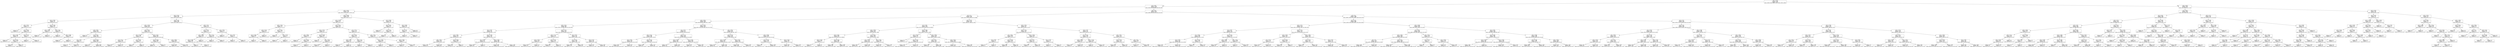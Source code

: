digraph Tree {
node [shape=box, fontname="helvetica"] ;
edge [fontname="helvetica"] ;
0 [label="x[19] <= 2.031\nentropy = 2.331\nsamples = 20320\nvalue = [5163.0, 540.0, 3806.0, 7211.0, 1621.0, 639.0, 1340.0]"] ;
1 [label="x[2] <= 0.037\nentropy = 2.169\nsamples = 16703\nvalue = [5132, 537, 558, 6898, 1620, 639, 1319]"] ;
0 -> 1 [labeldistance=2.5, labelangle=45, headlabel="True"] ;
2 [label="x[10] <= 0.447\nentropy = 1.256\nsamples = 729\nvalue = [38.0, 2.0, 5.0, 178.0, 7.0, 497.0, 2.0]"] ;
1 -> 2 ;
3 [label="x[10] <= 0.211\nentropy = 0.964\nsamples = 624\nvalue = [12, 1, 5, 116, 3, 486, 1]"] ;
2 -> 3 ;
4 [label="x[22] <= 0.036\nentropy = 1.95\nsamples = 29\nvalue = [6, 0, 5, 8, 0, 10, 0]"] ;
3 -> 4 ;
5 [label="x[0] <= 0.437\nentropy = 1.574\nsamples = 17\nvalue = [1, 0, 3, 3, 0, 10, 0]"] ;
4 -> 5 ;
6 [label="entropy = 0.0\nsamples = 3\nvalue = [0, 0, 3, 0, 0, 0, 0]"] ;
5 -> 6 ;
7 [label="x[1] <= 0.823\nentropy = 1.095\nsamples = 14\nvalue = [1, 0, 0, 3, 0, 10, 0]"] ;
5 -> 7 ;
8 [label="x[22] <= 0.029\nentropy = 0.65\nsamples = 12\nvalue = [0, 0, 0, 2, 0, 10, 0]"] ;
7 -> 8 ;
9 [label="entropy = 0.0\nsamples = 9\nvalue = [0, 0, 0, 0, 0, 9, 0]"] ;
8 -> 9 ;
10 [label="x[4] <= 0.072\nentropy = 0.918\nsamples = 3\nvalue = [0, 0, 0, 2, 0, 1, 0]"] ;
8 -> 10 ;
11 [label="entropy = 0.0\nsamples = 2\nvalue = [0, 0, 0, 2, 0, 0, 0]"] ;
10 -> 11 ;
12 [label="entropy = 0.0\nsamples = 1\nvalue = [0, 0, 0, 0, 0, 1, 0]"] ;
10 -> 12 ;
13 [label="x[22] <= 0.012\nentropy = 1.0\nsamples = 2\nvalue = [1, 0, 0, 1, 0, 0, 0]"] ;
7 -> 13 ;
14 [label="entropy = 0.0\nsamples = 1\nvalue = [0, 0, 0, 1, 0, 0, 0]"] ;
13 -> 14 ;
15 [label="entropy = 0.0\nsamples = 1\nvalue = [1, 0, 0, 0, 0, 0, 0]"] ;
13 -> 15 ;
16 [label="x[12] <= 0.319\nentropy = 1.483\nsamples = 12\nvalue = [5, 0, 2, 5, 0, 0, 0]"] ;
4 -> 16 ;
17 [label="x[13] <= 0.809\nentropy = 0.971\nsamples = 5\nvalue = [3, 0, 2, 0, 0, 0, 0]"] ;
16 -> 17 ;
18 [label="entropy = 0.0\nsamples = 2\nvalue = [0, 0, 2, 0, 0, 0, 0]"] ;
17 -> 18 ;
19 [label="entropy = 0.0\nsamples = 3\nvalue = [3, 0, 0, 0, 0, 0, 0]"] ;
17 -> 19 ;
20 [label="x[3] <= 0.35\nentropy = 0.863\nsamples = 7\nvalue = [2, 0, 0, 5, 0, 0, 0]"] ;
16 -> 20 ;
21 [label="entropy = 0.0\nsamples = 4\nvalue = [0, 0, 0, 4, 0, 0, 0]"] ;
20 -> 21 ;
22 [label="x[18] <= 0.028\nentropy = 0.918\nsamples = 3\nvalue = [2, 0, 0, 1, 0, 0, 0]"] ;
20 -> 22 ;
23 [label="entropy = 0.0\nsamples = 2\nvalue = [2, 0, 0, 0, 0, 0, 0]"] ;
22 -> 23 ;
24 [label="entropy = 0.0\nsamples = 1\nvalue = [0, 0, 0, 1, 0, 0, 0]"] ;
22 -> 24 ;
25 [label="x[19] <= 1.06\nentropy = 0.841\nsamples = 595\nvalue = [6, 1, 0, 108, 3, 476, 1]"] ;
3 -> 25 ;
26 [label="x[22] <= 0.029\nentropy = 0.783\nsamples = 569\nvalue = [5, 0, 0, 99, 3, 462, 0]"] ;
25 -> 26 ;
27 [label="x[8] <= 0.057\nentropy = 0.693\nsamples = 439\nvalue = [1, 0, 0, 77, 0, 361, 0]"] ;
26 -> 27 ;
28 [label="entropy = 0.0\nsamples = 3\nvalue = [0, 0, 0, 3, 0, 0, 0]"] ;
27 -> 28 ;
29 [label="x[1] <= 0.322\nentropy = 0.68\nsamples = 436\nvalue = [1, 0, 0, 74, 0, 361, 0]"] ;
27 -> 29 ;
30 [label="x[3] <= 0.004\nentropy = 0.7\nsamples = 15\nvalue = [1, 0, 0, 1, 0, 13, 0]"] ;
29 -> 30 ;
31 [label="entropy = 0.0\nsamples = 1\nvalue = [1, 0, 0, 0, 0, 0, 0]"] ;
30 -> 31 ;
32 [label="entropy = 0.371\nsamples = 14\nvalue = [0, 0, 0, 1, 0, 13, 0]"] ;
30 -> 32 ;
33 [label="x[14] <= 0.003\nentropy = 0.665\nsamples = 421\nvalue = [0, 0, 0, 73, 0, 348, 0]"] ;
29 -> 33 ;
34 [label="entropy = 0.0\nsamples = 18\nvalue = [0, 0, 0, 0, 0, 18, 0]"] ;
33 -> 34 ;
35 [label="entropy = 0.683\nsamples = 403\nvalue = [0, 0, 0, 73, 0, 330, 0]"] ;
33 -> 35 ;
36 [label="x[6] <= 0.764\nentropy = 0.997\nsamples = 130\nvalue = [4, 0, 0, 22, 3, 101, 0]"] ;
26 -> 36 ;
37 [label="x[6] <= 0.709\nentropy = 1.428\nsamples = 27\nvalue = [2, 0, 0, 4, 3, 18, 0]"] ;
36 -> 37 ;
38 [label="x[1] <= 0.52\nentropy = 1.096\nsamples = 22\nvalue = [2, 0, 0, 4, 0, 16, 0]"] ;
37 -> 38 ;
39 [label="entropy = 0.971\nsamples = 5\nvalue = [2, 0, 0, 0, 0, 3, 0]"] ;
38 -> 39 ;
40 [label="entropy = 0.787\nsamples = 17\nvalue = [0, 0, 0, 4, 0, 13, 0]"] ;
38 -> 40 ;
41 [label="x[1] <= 0.467\nentropy = 0.971\nsamples = 5\nvalue = [0, 0, 0, 0, 3, 2, 0]"] ;
37 -> 41 ;
42 [label="entropy = 0.0\nsamples = 2\nvalue = [0, 0, 0, 0, 0, 2, 0]"] ;
41 -> 42 ;
43 [label="entropy = 0.0\nsamples = 3\nvalue = [0, 0, 0, 0, 3, 0, 0]"] ;
41 -> 43 ;
44 [label="x[15] <= 0.732\nentropy = 0.801\nsamples = 103\nvalue = [2.0, 0.0, 0.0, 18.0, 0.0, 83.0, 0.0]"] ;
36 -> 44 ;
45 [label="x[21] <= 0.208\nentropy = 0.286\nsamples = 20\nvalue = [1, 0, 0, 0, 0, 19, 0]"] ;
44 -> 45 ;
46 [label="entropy = 0.0\nsamples = 19\nvalue = [0, 0, 0, 0, 0, 19, 0]"] ;
45 -> 46 ;
47 [label="entropy = 0.0\nsamples = 1\nvalue = [1, 0, 0, 0, 0, 0, 0]"] ;
45 -> 47 ;
48 [label="x[11] <= 0.887\nentropy = 0.844\nsamples = 83\nvalue = [1, 0, 0, 18, 0, 64, 0]"] ;
44 -> 48 ;
49 [label="entropy = 0.829\nsamples = 65\nvalue = [0, 0, 0, 17, 0, 48, 0]"] ;
48 -> 49 ;
50 [label="entropy = 0.614\nsamples = 18\nvalue = [1, 0, 0, 1, 0, 16, 0]"] ;
48 -> 50 ;
51 [label="x[13] <= 0.67\nentropy = 1.553\nsamples = 26\nvalue = [1, 1, 0, 9, 0, 14, 1]"] ;
25 -> 51 ;
52 [label="x[7] <= 0.926\nentropy = 1.116\nsamples = 21\nvalue = [0, 0, 0, 6, 0, 14, 1]"] ;
51 -> 52 ;
53 [label="x[6] <= 0.957\nentropy = 0.996\nsamples = 13\nvalue = [0, 0, 0, 6, 0, 7, 0]"] ;
52 -> 53 ;
54 [label="x[11] <= 0.796\nentropy = 0.881\nsamples = 10\nvalue = [0, 0, 0, 3, 0, 7, 0]"] ;
53 -> 54 ;
55 [label="entropy = 1.0\nsamples = 6\nvalue = [0, 0, 0, 3, 0, 3, 0]"] ;
54 -> 55 ;
56 [label="entropy = 0.0\nsamples = 4\nvalue = [0, 0, 0, 0, 0, 4, 0]"] ;
54 -> 56 ;
57 [label="entropy = 0.0\nsamples = 3\nvalue = [0, 0, 0, 3, 0, 0, 0]"] ;
53 -> 57 ;
58 [label="x[3] <= 0.19\nentropy = 0.544\nsamples = 8\nvalue = [0, 0, 0, 0, 0, 7, 1]"] ;
52 -> 58 ;
59 [label="entropy = 0.0\nsamples = 1\nvalue = [0, 0, 0, 0, 0, 0, 1]"] ;
58 -> 59 ;
60 [label="entropy = 0.0\nsamples = 7\nvalue = [0, 0, 0, 0, 0, 7, 0]"] ;
58 -> 60 ;
61 [label="x[2] <= 0.025\nentropy = 1.371\nsamples = 5\nvalue = [1, 1, 0, 3, 0, 0, 0]"] ;
51 -> 61 ;
62 [label="entropy = 0.0\nsamples = 3\nvalue = [0, 0, 0, 3, 0, 0, 0]"] ;
61 -> 62 ;
63 [label="x[8] <= 0.567\nentropy = 1.0\nsamples = 2\nvalue = [1, 1, 0, 0, 0, 0, 0]"] ;
61 -> 63 ;
64 [label="entropy = 0.0\nsamples = 1\nvalue = [1, 0, 0, 0, 0, 0, 0]"] ;
63 -> 64 ;
65 [label="entropy = 0.0\nsamples = 1\nvalue = [0, 1, 0, 0, 0, 0, 0]"] ;
63 -> 65 ;
66 [label="x[10] <= 0.863\nentropy = 1.596\nsamples = 105\nvalue = [26, 1, 0, 62, 4, 11, 1]"] ;
2 -> 66 ;
67 [label="x[11] <= 0.079\nentropy = 1.762\nsamples = 75\nvalue = [26, 1, 0, 35, 3, 9, 1]"] ;
66 -> 67 ;
68 [label="x[20] <= 0.812\nentropy = 1.491\nsamples = 11\nvalue = [0, 1, 0, 7, 0, 2, 1]"] ;
67 -> 68 ;
69 [label="x[12] <= 0.212\nentropy = 0.811\nsamples = 8\nvalue = [0, 0, 0, 6, 0, 2, 0]"] ;
68 -> 69 ;
70 [label="x[11] <= 0.004\nentropy = 0.918\nsamples = 3\nvalue = [0, 0, 0, 1, 0, 2, 0]"] ;
69 -> 70 ;
71 [label="entropy = 0.0\nsamples = 1\nvalue = [0, 0, 0, 1, 0, 0, 0]"] ;
70 -> 71 ;
72 [label="entropy = 0.0\nsamples = 2\nvalue = [0, 0, 0, 0, 0, 2, 0]"] ;
70 -> 72 ;
73 [label="entropy = 0.0\nsamples = 5\nvalue = [0, 0, 0, 5, 0, 0, 0]"] ;
69 -> 73 ;
74 [label="x[2] <= 0.025\nentropy = 1.585\nsamples = 3\nvalue = [0, 1, 0, 1, 0, 0, 1]"] ;
68 -> 74 ;
75 [label="entropy = 0.0\nsamples = 1\nvalue = [0, 0, 0, 1, 0, 0, 0]"] ;
74 -> 75 ;
76 [label="x[11] <= 0.023\nentropy = 1.0\nsamples = 2\nvalue = [0, 1, 0, 0, 0, 0, 1]"] ;
74 -> 76 ;
77 [label="entropy = 0.0\nsamples = 1\nvalue = [0, 1, 0, 0, 0, 0, 0]"] ;
76 -> 77 ;
78 [label="entropy = 0.0\nsamples = 1\nvalue = [0, 0, 0, 0, 0, 0, 1]"] ;
76 -> 78 ;
79 [label="x[5] <= 0.015\nentropy = 1.606\nsamples = 64\nvalue = [26, 0, 0, 28, 3, 7, 0]"] ;
67 -> 79 ;
80 [label="x[12] <= 0.316\nentropy = 1.19\nsamples = 19\nvalue = [2, 0, 0, 13, 0, 4, 0]"] ;
79 -> 80 ;
81 [label="x[6] <= 0.809\nentropy = 0.764\nsamples = 9\nvalue = [2, 0, 0, 7, 0, 0, 0]"] ;
80 -> 81 ;
82 [label="entropy = 0.0\nsamples = 6\nvalue = [0, 0, 0, 6, 0, 0, 0]"] ;
81 -> 82 ;
83 [label="x[4] <= 0.019\nentropy = 0.918\nsamples = 3\nvalue = [2, 0, 0, 1, 0, 0, 0]"] ;
81 -> 83 ;
84 [label="entropy = 0.0\nsamples = 1\nvalue = [0, 0, 0, 1, 0, 0, 0]"] ;
83 -> 84 ;
85 [label="entropy = 0.0\nsamples = 2\nvalue = [2, 0, 0, 0, 0, 0, 0]"] ;
83 -> 85 ;
86 [label="x[21] <= -0.598\nentropy = 0.971\nsamples = 10\nvalue = [0, 0, 0, 6, 0, 4, 0]"] ;
80 -> 86 ;
87 [label="entropy = 0.0\nsamples = 2\nvalue = [0, 0, 0, 0, 0, 2, 0]"] ;
86 -> 87 ;
88 [label="x[1] <= 0.553\nentropy = 0.811\nsamples = 8\nvalue = [0, 0, 0, 6, 0, 2, 0]"] ;
86 -> 88 ;
89 [label="entropy = 0.918\nsamples = 3\nvalue = [0, 0, 0, 1, 0, 2, 0]"] ;
88 -> 89 ;
90 [label="entropy = 0.0\nsamples = 5\nvalue = [0, 0, 0, 5, 0, 0, 0]"] ;
88 -> 90 ;
91 [label="x[7] <= 0.737\nentropy = 1.533\nsamples = 45\nvalue = [24, 0, 0, 15, 3, 3, 0]"] ;
79 -> 91 ;
92 [label="x[8] <= 0.945\nentropy = 1.079\nsamples = 32\nvalue = [21, 0, 0, 10, 0, 1, 0]"] ;
91 -> 92 ;
93 [label="x[18] <= 0.017\nentropy = 0.971\nsamples = 25\nvalue = [15, 0, 0, 10, 0, 0, 0]"] ;
92 -> 93 ;
94 [label="entropy = 0.0\nsamples = 5\nvalue = [5, 0, 0, 0, 0, 0, 0]"] ;
93 -> 94 ;
95 [label="entropy = 1.0\nsamples = 20\nvalue = [10, 0, 0, 10, 0, 0, 0]"] ;
93 -> 95 ;
96 [label="x[16] <= 0.9\nentropy = 0.592\nsamples = 7\nvalue = [6, 0, 0, 0, 0, 1, 0]"] ;
92 -> 96 ;
97 [label="entropy = 0.0\nsamples = 1\nvalue = [0, 0, 0, 0, 0, 1, 0]"] ;
96 -> 97 ;
98 [label="entropy = 0.0\nsamples = 6\nvalue = [6, 0, 0, 0, 0, 0, 0]"] ;
96 -> 98 ;
99 [label="x[8] <= 0.741\nentropy = 1.922\nsamples = 13\nvalue = [3, 0, 0, 5, 3, 2, 0]"] ;
91 -> 99 ;
100 [label="x[6] <= 0.853\nentropy = 0.918\nsamples = 6\nvalue = [0, 0, 0, 4, 0, 2, 0]"] ;
99 -> 100 ;
101 [label="entropy = 0.0\nsamples = 2\nvalue = [0, 0, 0, 0, 0, 2, 0]"] ;
100 -> 101 ;
102 [label="entropy = 0.0\nsamples = 4\nvalue = [0, 0, 0, 4, 0, 0, 0]"] ;
100 -> 102 ;
103 [label="x[15] <= 0.938\nentropy = 1.449\nsamples = 7\nvalue = [3, 0, 0, 1, 3, 0, 0]"] ;
99 -> 103 ;
104 [label="entropy = 0.811\nsamples = 4\nvalue = [3, 0, 0, 0, 1, 0, 0]"] ;
103 -> 104 ;
105 [label="entropy = 0.918\nsamples = 3\nvalue = [0, 0, 0, 1, 2, 0, 0]"] ;
103 -> 105 ;
106 [label="x[2] <= 0.018\nentropy = 0.561\nsamples = 30\nvalue = [0, 0, 0, 27, 1, 2, 0]"] ;
66 -> 106 ;
107 [label="x[8] <= 0.812\nentropy = 0.811\nsamples = 8\nvalue = [0, 0, 0, 6, 0, 2, 0]"] ;
106 -> 107 ;
108 [label="entropy = 0.0\nsamples = 5\nvalue = [0, 0, 0, 5, 0, 0, 0]"] ;
107 -> 108 ;
109 [label="x[5] <= 0.01\nentropy = 0.918\nsamples = 3\nvalue = [0, 0, 0, 1, 0, 2, 0]"] ;
107 -> 109 ;
110 [label="entropy = 0.0\nsamples = 1\nvalue = [0, 0, 0, 1, 0, 0, 0]"] ;
109 -> 110 ;
111 [label="entropy = 0.0\nsamples = 2\nvalue = [0, 0, 0, 0, 0, 2, 0]"] ;
109 -> 111 ;
112 [label="x[6] <= 0.406\nentropy = 0.267\nsamples = 22\nvalue = [0, 0, 0, 21, 1, 0, 0]"] ;
106 -> 112 ;
113 [label="x[6] <= 0.322\nentropy = 1.0\nsamples = 2\nvalue = [0, 0, 0, 1, 1, 0, 0]"] ;
112 -> 113 ;
114 [label="entropy = 0.0\nsamples = 1\nvalue = [0, 0, 0, 1, 0, 0, 0]"] ;
113 -> 114 ;
115 [label="entropy = 0.0\nsamples = 1\nvalue = [0, 0, 0, 0, 1, 0, 0]"] ;
113 -> 115 ;
116 [label="entropy = 0.0\nsamples = 20\nvalue = [0, 0, 0, 20, 0, 0, 0]"] ;
112 -> 116 ;
117 [label="x[8] <= 0.33\nentropy = 2.075\nsamples = 15974\nvalue = [5094, 535, 553, 6720, 1613, 142, 1317]"] ;
1 -> 117 ;
118 [label="x[9] <= 0.5\nentropy = 2.235\nsamples = 4391\nvalue = [1027, 170, 176, 1592, 270, 76, 1080]"] ;
117 -> 118 ;
119 [label="x[16] <= 0.931\nentropy = 2.269\nsamples = 2360\nvalue = [609, 158, 175, 1002, 205, 72, 139]"] ;
118 -> 119 ;
120 [label="x[10] <= 0.211\nentropy = 2.062\nsamples = 856\nvalue = [178.0, 17.0, 139.0, 410.0, 8.0, 35.0, 69.0]"] ;
119 -> 120 ;
121 [label="x[0] <= 0.328\nentropy = 1.91\nsamples = 516\nvalue = [117, 5, 132, 224, 2, 4, 32]"] ;
120 -> 121 ;
122 [label="x[4] <= 0.788\nentropy = 1.675\nsamples = 171\nvalue = [16, 0, 90, 49, 0, 1, 15]"] ;
121 -> 122 ;
123 [label="x[8] <= 0.209\nentropy = 1.872\nsamples = 119\nvalue = [15, 0, 42, 46, 0, 1, 15]"] ;
122 -> 123 ;
124 [label="entropy = 1.879\nsamples = 55\nvalue = [7.0, 0.0, 9.0, 27.0, 0.0, 1.0, 11.0]"] ;
123 -> 124 ;
125 [label="entropy = 1.638\nsamples = 64\nvalue = [8, 0, 33, 19, 0, 0, 4]"] ;
123 -> 125 ;
126 [label="x[15] <= 0.668\nentropy = 0.454\nsamples = 52\nvalue = [1, 0, 48, 3, 0, 0, 0]"] ;
122 -> 126 ;
127 [label="entropy = 0.151\nsamples = 46\nvalue = [1, 0, 45, 0, 0, 0, 0]"] ;
126 -> 127 ;
128 [label="entropy = 1.0\nsamples = 6\nvalue = [0, 0, 3, 3, 0, 0, 0]"] ;
126 -> 128 ;
129 [label="x[14] <= 0.009\nentropy = 1.791\nsamples = 345\nvalue = [101, 5, 42, 175, 2, 3, 17]"] ;
121 -> 129 ;
130 [label="x[3] <= 0.656\nentropy = 2.13\nsamples = 49\nvalue = [14.0, 5.0, 5.0, 21.0, 2.0, 1.0, 1.0]"] ;
129 -> 130 ;
131 [label="entropy = 1.822\nsamples = 45\nvalue = [14, 5, 4, 21, 0, 1, 0]"] ;
130 -> 131 ;
132 [label="entropy = 1.5\nsamples = 4\nvalue = [0, 0, 1, 0, 2, 0, 1]"] ;
130 -> 132 ;
133 [label="x[13] <= 0.548\nentropy = 1.661\nsamples = 296\nvalue = [87, 0, 37, 154, 0, 2, 16]"] ;
129 -> 133 ;
134 [label="entropy = 1.688\nsamples = 143\nvalue = [31.0, 0.0, 29.0, 74.0, 0.0, 0.0, 9.0]"] ;
133 -> 134 ;
135 [label="entropy = 1.528\nsamples = 153\nvalue = [56.0, 0.0, 8.0, 80.0, 0.0, 2.0, 7.0]"] ;
133 -> 135 ;
136 [label="x[10] <= 0.447\nentropy = 1.972\nsamples = 340\nvalue = [61.0, 12.0, 7.0, 186.0, 6.0, 31.0, 37.0]"] ;
120 -> 136 ;
137 [label="x[20] <= 1.19\nentropy = 1.773\nsamples = 78\nvalue = [19, 1, 0, 27, 2, 29, 0]"] ;
136 -> 137 ;
138 [label="x[11] <= 0.444\nentropy = 1.571\nsamples = 58\nvalue = [6, 1, 0, 21, 1, 29, 0]"] ;
137 -> 138 ;
139 [label="entropy = 0.755\nsamples = 23\nvalue = [0, 0, 0, 5, 0, 18, 0]"] ;
138 -> 139 ;
140 [label="entropy = 1.77\nsamples = 35\nvalue = [6, 1, 0, 16, 1, 11, 0]"] ;
138 -> 140 ;
141 [label="x[14] <= 0.015\nentropy = 1.141\nsamples = 20\nvalue = [13, 0, 0, 6, 1, 0, 0]"] ;
137 -> 141 ;
142 [label="entropy = 0.544\nsamples = 8\nvalue = [7, 0, 0, 0, 1, 0, 0]"] ;
141 -> 142 ;
143 [label="entropy = 1.0\nsamples = 12\nvalue = [6, 0, 0, 6, 0, 0, 0]"] ;
141 -> 143 ;
144 [label="x[8] <= 0.057\nentropy = 1.737\nsamples = 262\nvalue = [42, 11, 7, 159, 4, 2, 37]"] ;
136 -> 144 ;
145 [label="x[7] <= 0.972\nentropy = 1.358\nsamples = 158\nvalue = [24, 7, 2, 114, 3, 0, 8]"] ;
144 -> 145 ;
146 [label="entropy = 1.403\nsamples = 115\nvalue = [23, 7, 0, 77, 1, 0, 7]"] ;
145 -> 146 ;
147 [label="entropy = 0.851\nsamples = 43\nvalue = [1, 0, 2, 37, 2, 0, 1]"] ;
145 -> 147 ;
148 [label="x[10] <= 0.722\nentropy = 2.04\nsamples = 104\nvalue = [18, 4, 5, 45, 1, 2, 29]"] ;
144 -> 148 ;
149 [label="entropy = 1.571\nsamples = 36\nvalue = [4, 0, 2, 6, 1, 0, 23]"] ;
148 -> 149 ;
150 [label="entropy = 1.827\nsamples = 68\nvalue = [14, 4, 3, 39, 0, 2, 6]"] ;
148 -> 150 ;
151 [label="x[21] <= 0.606\nentropy = 2.217\nsamples = 1504\nvalue = [431.0, 141.0, 36.0, 592.0, 197.0, 37.0, 70.0]"] ;
119 -> 151 ;
152 [label="x[4] <= 0.254\nentropy = 2.11\nsamples = 872\nvalue = [335, 40, 27, 323, 69, 36, 42]"] ;
151 -> 152 ;
153 [label="x[10] <= 0.211\nentropy = 1.984\nsamples = 288\nvalue = [112, 6, 12, 105, 17, 36, 0]"] ;
152 -> 153 ;
154 [label="x[6] <= 0.944\nentropy = 1.729\nsamples = 181\nvalue = [91.0, 3.0, 12.0, 60.0, 13.0, 2.0, 0.0]"] ;
153 -> 154 ;
155 [label="entropy = 1.487\nsamples = 156\nvalue = [89.0, 2.0, 6.0, 50.0, 9.0, 0.0, 0.0]"] ;
154 -> 155 ;
156 [label="entropy = 2.215\nsamples = 25\nvalue = [2, 1, 6, 10, 4, 2, 0]"] ;
154 -> 156 ;
157 [label="x[10] <= 0.514\nentropy = 1.834\nsamples = 107\nvalue = [21.0, 3.0, 0.0, 45.0, 4.0, 34.0, 0.0]"] ;
153 -> 157 ;
158 [label="entropy = 1.675\nsamples = 59\nvalue = [10, 2, 0, 11, 2, 34, 0]"] ;
157 -> 158 ;
159 [label="entropy = 1.147\nsamples = 48\nvalue = [11, 1, 0, 34, 2, 0, 0]"] ;
157 -> 159 ;
160 [label="x[19] <= 1.13\nentropy = 2.019\nsamples = 584\nvalue = [223.0, 34.0, 15.0, 218.0, 52.0, 0.0, 42.0]"] ;
152 -> 160 ;
161 [label="x[10] <= 0.514\nentropy = 1.939\nsamples = 418\nvalue = [156, 29, 9, 167, 45, 0, 12]"] ;
160 -> 161 ;
162 [label="entropy = 1.91\nsamples = 277\nvalue = [113, 22, 9, 98, 34, 0, 1]"] ;
161 -> 162 ;
163 [label="entropy = 1.816\nsamples = 141\nvalue = [43, 7, 0, 69, 11, 0, 11]"] ;
161 -> 163 ;
164 [label="x[7] <= 0.363\nentropy = 2.015\nsamples = 166\nvalue = [67.0, 5.0, 6.0, 51.0, 7.0, 0.0, 30.0]"] ;
160 -> 164 ;
165 [label="entropy = 1.873\nsamples = 55\nvalue = [16, 1, 0, 13, 3, 0, 22]"] ;
164 -> 165 ;
166 [label="entropy = 1.891\nsamples = 111\nvalue = [51, 4, 6, 38, 4, 0, 8]"] ;
164 -> 166 ;
167 [label="x[0] <= 0.859\nentropy = 2.128\nsamples = 632\nvalue = [96, 101, 9, 269, 128, 1, 28]"] ;
151 -> 167 ;
168 [label="x[10] <= 0.514\nentropy = 2.116\nsamples = 445\nvalue = [77, 40, 8, 195, 98, 1, 26]"] ;
167 -> 168 ;
169 [label="x[13] <= 0.242\nentropy = 2.073\nsamples = 211\nvalue = [54.0, 14.0, 6.0, 83.0, 49.0, 1.0, 4.0]"] ;
168 -> 169 ;
170 [label="entropy = 2.122\nsamples = 63\nvalue = [16, 10, 5, 24, 8, 0, 0]"] ;
169 -> 170 ;
171 [label="entropy = 1.925\nsamples = 148\nvalue = [38, 4, 1, 59, 41, 1, 4]"] ;
169 -> 171 ;
172 [label="x[8] <= 0.057\nentropy = 2.042\nsamples = 234\nvalue = [23, 26, 2, 112, 49, 0, 22]"] ;
168 -> 172 ;
173 [label="entropy = 1.866\nsamples = 180\nvalue = [17, 23, 1, 95, 38, 0, 6]"] ;
172 -> 173 ;
174 [label="entropy = 2.203\nsamples = 54\nvalue = [6, 3, 1, 17, 11, 0, 16]"] ;
172 -> 174 ;
175 [label="x[14] <= 0.006\nentropy = 1.926\nsamples = 187\nvalue = [19.0, 61.0, 1.0, 74.0, 30.0, 0.0, 2.0]"] ;
167 -> 175 ;
176 [label="x[11] <= 0.026\nentropy = 1.736\nsamples = 114\nvalue = [8, 51, 0, 41, 13, 0, 1]"] ;
175 -> 176 ;
177 [label="entropy = 1.379\nsamples = 7\nvalue = [0, 0, 0, 4, 2, 0, 1]"] ;
176 -> 177 ;
178 [label="entropy = 1.656\nsamples = 107\nvalue = [8.0, 51.0, 0.0, 37.0, 11.0, 0.0, 0.0]"] ;
176 -> 178 ;
179 [label="x[21] <= 0.743\nentropy = 1.981\nsamples = 73\nvalue = [11, 10, 1, 33, 17, 0, 1]"] ;
175 -> 179 ;
180 [label="entropy = 1.962\nsamples = 46\nvalue = [11, 4, 1, 22, 7, 0, 1]"] ;
179 -> 180 ;
181 [label="entropy = 1.541\nsamples = 27\nvalue = [0, 6, 0, 11, 10, 0, 0]"] ;
179 -> 181 ;
182 [label="x[10] <= 0.675\nentropy = 1.727\nsamples = 2031\nvalue = [418, 12, 1, 590, 65, 4, 941]"] ;
118 -> 182 ;
183 [label="x[1] <= 0.325\nentropy = 1.562\nsamples = 1614\nvalue = [217.0, 6.0, 1.0, 407.0, 50.0, 4.0, 929.0]"] ;
182 -> 183 ;
184 [label="x[16] <= 0.968\nentropy = 1.218\nsamples = 909\nvalue = [53, 0, 0, 181, 28, 1, 646]"] ;
183 -> 184 ;
185 [label="x[10] <= 0.553\nentropy = 0.904\nsamples = 474\nvalue = [16.0, 0.0, 0.0, 90.0, 0.0, 0.0, 368.0]"] ;
184 -> 185 ;
186 [label="x[22] <= 0.319\nentropy = 0.592\nsamples = 7\nvalue = [0, 0, 0, 6, 0, 0, 1]"] ;
185 -> 186 ;
187 [label="entropy = 0.0\nsamples = 1\nvalue = [0, 0, 0, 0, 0, 0, 1]"] ;
186 -> 187 ;
188 [label="entropy = 0.0\nsamples = 6\nvalue = [0, 0, 0, 6, 0, 0, 0]"] ;
186 -> 188 ;
189 [label="x[15] <= 0.376\nentropy = 0.885\nsamples = 467\nvalue = [16, 0, 0, 84, 0, 0, 367]"] ;
185 -> 189 ;
190 [label="entropy = 0.529\nsamples = 100\nvalue = [0, 0, 0, 12, 0, 0, 88]"] ;
189 -> 190 ;
191 [label="entropy = 0.959\nsamples = 367\nvalue = [16, 0, 0, 72, 0, 0, 279]"] ;
189 -> 191 ;
192 [label="x[7] <= 0.926\nentropy = 1.462\nsamples = 435\nvalue = [37, 0, 0, 91, 28, 1, 278]"] ;
184 -> 192 ;
193 [label="x[1] <= 0.074\nentropy = 1.392\nsamples = 418\nvalue = [33, 0, 0, 89, 20, 1, 275]"] ;
192 -> 193 ;
194 [label="entropy = 1.554\nsamples = 251\nvalue = [20, 0, 0, 63, 19, 1, 148]"] ;
193 -> 194 ;
195 [label="entropy = 1.049\nsamples = 167\nvalue = [13, 0, 0, 26, 1, 0, 127]"] ;
193 -> 195 ;
196 [label="x[1] <= 0.073\nentropy = 1.808\nsamples = 17\nvalue = [4, 0, 0, 2, 8, 0, 3]"] ;
192 -> 196 ;
197 [label="entropy = 0.845\nsamples = 11\nvalue = [3, 0, 0, 0, 8, 0, 0]"] ;
196 -> 197 ;
198 [label="entropy = 1.459\nsamples = 6\nvalue = [1, 0, 0, 2, 0, 0, 3]"] ;
196 -> 198 ;
199 [label="x[10] <= 0.486\nentropy = 1.806\nsamples = 705\nvalue = [164, 6, 1, 226, 22, 3, 283]"] ;
183 -> 199 ;
200 [label="x[5] <= 0.053\nentropy = 1.738\nsamples = 52\nvalue = [26, 2, 0, 18, 2, 3, 1]"] ;
199 -> 200 ;
201 [label="entropy = 0.0\nsamples = 3\nvalue = [0, 0, 0, 0, 0, 3, 0]"] ;
200 -> 201 ;
202 [label="x[21] <= 0.611\nentropy = 1.507\nsamples = 49\nvalue = [26.0, 2.0, 0.0, 18.0, 2.0, 0.0, 1.0]"] ;
200 -> 202 ;
203 [label="entropy = 1.075\nsamples = 39\nvalue = [25.0, 0.0, 0.0, 13.0, 0.0, 0.0, 1.0]"] ;
202 -> 203 ;
204 [label="entropy = 1.761\nsamples = 10\nvalue = [1, 2, 0, 5, 2, 0, 0]"] ;
202 -> 204 ;
205 [label="x[16] <= 0.996\nentropy = 1.736\nsamples = 653\nvalue = [138, 4, 1, 208, 20, 0, 282]"] ;
199 -> 205 ;
206 [label="x[8] <= 0.057\nentropy = 1.542\nsamples = 363\nvalue = [57, 2, 0, 129, 2, 0, 173]"] ;
205 -> 206 ;
207 [label="entropy = 1.753\nsamples = 54\nvalue = [17, 1, 0, 25, 2, 0, 9]"] ;
206 -> 207 ;
208 [label="entropy = 1.422\nsamples = 309\nvalue = [40, 1, 0, 104, 0, 0, 164]"] ;
206 -> 208 ;
209 [label="x[21] <= 0.522\nentropy = 1.882\nsamples = 290\nvalue = [81.0, 2.0, 1.0, 79.0, 18.0, 0.0, 109.0]"] ;
205 -> 209 ;
210 [label="entropy = 1.79\nsamples = 196\nvalue = [69.0, 0.0, 1.0, 50.0, 8.0, 0.0, 68.0]"] ;
209 -> 210 ;
211 [label="entropy = 1.887\nsamples = 94\nvalue = [12.0, 2.0, 0.0, 29.0, 10.0, 0.0, 41.0]"] ;
209 -> 211 ;
212 [label="x[10] <= 0.794\nentropy = 1.437\nsamples = 417\nvalue = [201, 6, 0, 183, 15, 0, 12]"] ;
182 -> 212 ;
213 [label="x[20] <= 1.352\nentropy = 1.164\nsamples = 161\nvalue = [104.0, 3.0, 0.0, 51.0, 1.0, 0.0, 2.0]"] ;
212 -> 213 ;
214 [label="x[4] <= 0.061\nentropy = 0.936\nsamples = 125\nvalue = [92, 1, 0, 31, 0, 0, 1]"] ;
213 -> 214 ;
215 [label="x[0] <= 0.584\nentropy = 1.5\nsamples = 4\nvalue = [0, 1, 0, 2, 0, 0, 1]"] ;
214 -> 215 ;
216 [label="entropy = 1.0\nsamples = 2\nvalue = [0, 1, 0, 0, 0, 0, 1]"] ;
215 -> 216 ;
217 [label="entropy = 0.0\nsamples = 2\nvalue = [0, 0, 0, 2, 0, 0, 0]"] ;
215 -> 217 ;
218 [label="x[11] <= 0.606\nentropy = 0.794\nsamples = 121\nvalue = [92, 0, 0, 29, 0, 0, 0]"] ;
214 -> 218 ;
219 [label="entropy = 0.902\nsamples = 85\nvalue = [58, 0, 0, 27, 0, 0, 0]"] ;
218 -> 219 ;
220 [label="entropy = 0.31\nsamples = 36\nvalue = [34, 0, 0, 2, 0, 0, 0]"] ;
218 -> 220 ;
221 [label="x[12] <= 0.625\nentropy = 1.518\nsamples = 36\nvalue = [12, 2, 0, 20, 1, 0, 1]"] ;
213 -> 221 ;
222 [label="x[8] <= 0.057\nentropy = 1.31\nsamples = 32\nvalue = [12, 0, 0, 18, 1, 0, 1]"] ;
221 -> 222 ;
223 [label="entropy = 0.592\nsamples = 7\nvalue = [0, 0, 0, 6, 1, 0, 0]"] ;
222 -> 223 ;
224 [label="entropy = 1.202\nsamples = 25\nvalue = [12, 0, 0, 12, 0, 0, 1]"] ;
222 -> 224 ;
225 [label="x[11] <= 0.216\nentropy = 1.0\nsamples = 4\nvalue = [0, 2, 0, 2, 0, 0, 0]"] ;
221 -> 225 ;
226 [label="entropy = 0.0\nsamples = 2\nvalue = [0, 0, 0, 2, 0, 0, 0]"] ;
225 -> 226 ;
227 [label="entropy = 0.0\nsamples = 2\nvalue = [0, 2, 0, 0, 0, 0, 0]"] ;
225 -> 227 ;
228 [label="x[16] <= 0.98\nentropy = 1.51\nsamples = 256\nvalue = [97, 3, 0, 132, 14, 0, 10]"] ;
212 -> 228 ;
229 [label="x[7] <= 0.153\nentropy = 1.309\nsamples = 116\nvalue = [36, 0, 0, 70, 1, 0, 9]"] ;
228 -> 229 ;
230 [label="x[14] <= 0.008\nentropy = 0.786\nsamples = 29\nvalue = [2, 0, 0, 25, 1, 0, 1]"] ;
229 -> 230 ;
231 [label="entropy = 1.459\nsamples = 6\nvalue = [2, 0, 0, 3, 1, 0, 0]"] ;
230 -> 231 ;
232 [label="entropy = 0.258\nsamples = 23\nvalue = [0, 0, 0, 22, 0, 0, 1]"] ;
230 -> 232 ;
233 [label="x[21] <= -0.718\nentropy = 1.338\nsamples = 87\nvalue = [34, 0, 0, 45, 0, 0, 8]"] ;
229 -> 233 ;
234 [label="entropy = 0.0\nsamples = 8\nvalue = [0, 0, 0, 8, 0, 0, 0]"] ;
233 -> 234 ;
235 [label="entropy = 1.371\nsamples = 79\nvalue = [34, 0, 0, 37, 0, 0, 8]"] ;
233 -> 235 ;
236 [label="x[6] <= 0.764\nentropy = 1.531\nsamples = 140\nvalue = [61, 3, 0, 62, 13, 0, 1]"] ;
228 -> 236 ;
237 [label="x[21] <= 0.394\nentropy = 1.38\nsamples = 123\nvalue = [57, 0, 0, 53, 13, 0, 0]"] ;
236 -> 237 ;
238 [label="entropy = 1.115\nsamples = 69\nvalue = [42, 0, 0, 25, 2, 0, 0]"] ;
237 -> 238 ;
239 [label="entropy = 1.472\nsamples = 54\nvalue = [15, 0, 0, 28, 11, 0, 0]"] ;
237 -> 239 ;
240 [label="x[0] <= 0.41\nentropy = 1.659\nsamples = 17\nvalue = [4, 3, 0, 9, 0, 0, 1]"] ;
236 -> 240 ;
241 [label="entropy = 1.379\nsamples = 7\nvalue = [4, 0, 0, 2, 0, 0, 1]"] ;
240 -> 241 ;
242 [label="entropy = 0.881\nsamples = 10\nvalue = [0, 3, 0, 7, 0, 0, 0]"] ;
240 -> 242 ;
243 [label="x[9] <= 0.5\nentropy = 1.886\nsamples = 11583\nvalue = [4067.0, 365.0, 377.0, 5128.0, 1343.0, 66.0, 237.0]"] ;
117 -> 243 ;
244 [label="x[17] <= 0.75\nentropy = 2.085\nsamples = 5588\nvalue = [1324.0, 292.0, 370.0, 2617.0, 791.0, 58.0, 136.0]"] ;
243 -> 244 ;
245 [label="x[10] <= 0.211\nentropy = 1.775\nsamples = 1443\nvalue = [431.0, 14.0, 143.0, 753.0, 12.0, 48.0, 42.0]"] ;
244 -> 245 ;
246 [label="x[3] <= 0.803\nentropy = 1.67\nsamples = 1023\nvalue = [299, 8, 140, 537, 4, 4, 31]"] ;
245 -> 246 ;
247 [label="x[7] <= 0.982\nentropy = 1.639\nsamples = 976\nvalue = [299, 8, 109, 521, 4, 4, 31]"] ;
246 -> 247 ;
248 [label="x[0] <= 0.349\nentropy = 1.573\nsamples = 922\nvalue = [295.0, 8.0, 74.0, 508.0, 3.0, 4.0, 30.0]"] ;
247 -> 248 ;
249 [label="entropy = 1.677\nsamples = 201\nvalue = [33.0, 1.0, 33.0, 115.0, 0.0, 0.0, 19.0]"] ;
248 -> 249 ;
250 [label="entropy = 1.475\nsamples = 721\nvalue = [262.0, 7.0, 41.0, 393.0, 3.0, 4.0, 11.0]"] ;
248 -> 250 ;
251 [label="x[8] <= 0.545\nentropy = 1.391\nsamples = 54\nvalue = [4, 0, 35, 13, 1, 0, 1]"] ;
247 -> 251 ;
252 [label="entropy = 1.449\nsamples = 7\nvalue = [3, 0, 3, 0, 0, 0, 1]"] ;
251 -> 252 ;
253 [label="entropy = 1.127\nsamples = 47\nvalue = [1, 0, 32, 13, 1, 0, 0]"] ;
251 -> 253 ;
254 [label="x[0] <= 0.279\nentropy = 0.925\nsamples = 47\nvalue = [0.0, 0.0, 31.0, 16.0, 0.0, 0.0, 0.0]"] ;
246 -> 254 ;
255 [label="x[19] <= 1.806\nentropy = 0.619\nsamples = 26\nvalue = [0, 0, 22, 4, 0, 0, 0]"] ;
254 -> 255 ;
256 [label="entropy = 0.918\nsamples = 12\nvalue = [0, 0, 8, 4, 0, 0, 0]"] ;
255 -> 256 ;
257 [label="entropy = 0.0\nsamples = 14\nvalue = [0, 0, 14, 0, 0, 0, 0]"] ;
255 -> 257 ;
258 [label="x[5] <= 0.791\nentropy = 0.985\nsamples = 21\nvalue = [0, 0, 9, 12, 0, 0, 0]"] ;
254 -> 258 ;
259 [label="entropy = 0.0\nsamples = 4\nvalue = [0, 0, 4, 0, 0, 0, 0]"] ;
258 -> 259 ;
260 [label="entropy = 0.874\nsamples = 17\nvalue = [0, 0, 5, 12, 0, 0, 0]"] ;
258 -> 260 ;
261 [label="x[10] <= 0.447\nentropy = 1.744\nsamples = 420\nvalue = [132.0, 6.0, 3.0, 216.0, 8.0, 44.0, 11.0]"] ;
245 -> 261 ;
262 [label="x[22] <= 0.544\nentropy = 1.671\nsamples = 100\nvalue = [17, 1, 2, 40, 0, 40, 0]"] ;
261 -> 262 ;
263 [label="x[7] <= 0.737\nentropy = 1.527\nsamples = 75\nvalue = [14, 1, 0, 20, 0, 40, 0]"] ;
262 -> 263 ;
264 [label="entropy = 1.726\nsamples = 32\nvalue = [12, 1, 0, 9, 0, 10, 0]"] ;
263 -> 264 ;
265 [label="entropy = 1.071\nsamples = 43\nvalue = [2, 0, 0, 11, 0, 30, 0]"] ;
263 -> 265 ;
266 [label="x[14] <= 0.036\nentropy = 0.916\nsamples = 25\nvalue = [3, 0, 2, 20, 0, 0, 0]"] ;
262 -> 266 ;
267 [label="entropy = 0.559\nsamples = 23\nvalue = [3, 0, 0, 20, 0, 0, 0]"] ;
266 -> 267 ;
268 [label="entropy = 0.0\nsamples = 2\nvalue = [0, 0, 2, 0, 0, 0, 0]"] ;
266 -> 268 ;
269 [label="x[10] <= 0.887\nentropy = 1.504\nsamples = 320\nvalue = [115, 5, 1, 176, 8, 4, 11]"] ;
261 -> 269 ;
270 [label="x[12] <= 0.39\nentropy = 1.637\nsamples = 173\nvalue = [78, 5, 1, 75, 8, 4, 2]"] ;
269 -> 270 ;
271 [label="entropy = 1.797\nsamples = 75\nvalue = [35, 3, 0, 25, 8, 4, 0]"] ;
270 -> 271 ;
272 [label="entropy = 1.313\nsamples = 98\nvalue = [43.0, 2.0, 1.0, 50.0, 0.0, 0.0, 2.0]"] ;
270 -> 272 ;
273 [label="x[10] <= 0.921\nentropy = 1.12\nsamples = 147\nvalue = [37, 0, 0, 101, 0, 0, 9]"] ;
269 -> 273 ;
274 [label="entropy = 1.383\nsamples = 69\nvalue = [22.0, 0.0, 0.0, 38.0, 0.0, 0.0, 9.0]"] ;
273 -> 274 ;
275 [label="entropy = 0.706\nsamples = 78\nvalue = [15, 0, 0, 63, 0, 0, 0]"] ;
273 -> 275 ;
276 [label="x[10] <= 0.486\nentropy = 2.085\nsamples = 4145\nvalue = [893, 278, 227, 1864, 779, 10, 94]"] ;
244 -> 276 ;
277 [label="x[7] <= 0.985\nentropy = 2.102\nsamples = 2206\nvalue = [598.0, 100.0, 216.0, 926.0, 321.0, 10.0, 35.0]"] ;
276 -> 277 ;
278 [label="x[16] <= 0.984\nentropy = 2.061\nsamples = 2092\nvalue = [592, 100, 141, 895, 319, 10, 35]"] ;
277 -> 278 ;
279 [label="x[3] <= 0.8\nentropy = 1.947\nsamples = 783\nvalue = [192.0, 34.0, 91.0, 399.0, 36.0, 1.0, 30.0]"] ;
278 -> 279 ;
280 [label="entropy = 1.824\nsamples = 699\nvalue = [190.0, 32.0, 46.0, 377.0, 30.0, 1.0, 23.0]"] ;
279 -> 280 ;
281 [label="entropy = 1.816\nsamples = 84\nvalue = [2, 2, 45, 22, 6, 0, 7]"] ;
279 -> 281 ;
282 [label="x[21] <= 0.55\nentropy = 2.008\nsamples = 1309\nvalue = [400.0, 66.0, 50.0, 496.0, 283.0, 9.0, 5.0]"] ;
278 -> 282 ;
283 [label="entropy = 1.897\nsamples = 701\nvalue = [281.0, 13.0, 39.0, 256.0, 103.0, 6.0, 3.0]"] ;
282 -> 283 ;
284 [label="entropy = 1.986\nsamples = 608\nvalue = [119.0, 53.0, 11.0, 240.0, 180.0, 3.0, 2.0]"] ;
282 -> 284 ;
285 [label="x[5] <= 0.136\nentropy = 1.234\nsamples = 114\nvalue = [6, 0, 75, 31, 2, 0, 0]"] ;
277 -> 285 ;
286 [label="x[5] <= 0.118\nentropy = 1.0\nsamples = 2\nvalue = [1, 0, 0, 0, 1, 0, 0]"] ;
285 -> 286 ;
287 [label="entropy = 0.0\nsamples = 1\nvalue = [1, 0, 0, 0, 0, 0, 0]"] ;
286 -> 287 ;
288 [label="entropy = 0.0\nsamples = 1\nvalue = [0, 0, 0, 0, 1, 0, 0]"] ;
286 -> 288 ;
289 [label="x[11] <= 0.842\nentropy = 1.161\nsamples = 112\nvalue = [5, 0, 75, 31, 1, 0, 0]"] ;
285 -> 289 ;
290 [label="entropy = 1.07\nsamples = 93\nvalue = [5, 0, 66, 22, 0, 0, 0]"] ;
289 -> 290 ;
291 [label="entropy = 1.245\nsamples = 19\nvalue = [0, 0, 9, 9, 1, 0, 0]"] ;
289 -> 291 ;
292 [label="x[8] <= 0.599\nentropy = 1.924\nsamples = 1939\nvalue = [295, 178, 11, 938, 458, 0, 59]"] ;
276 -> 292 ;
293 [label="x[10] <= 0.887\nentropy = 2.091\nsamples = 780\nvalue = [154, 147, 1, 330, 91, 0, 57]"] ;
292 -> 293 ;
294 [label="x[13] <= 0.338\nentropy = 2.057\nsamples = 365\nvalue = [64.0, 131.0, 0.0, 104.0, 54.0, 0.0, 12.0]"] ;
293 -> 294 ;
295 [label="entropy = 1.643\nsamples = 183\nvalue = [5.0, 99.0, 0.0, 47.0, 29.0, 0.0, 3.0]"] ;
294 -> 295 ;
296 [label="entropy = 2.1\nsamples = 182\nvalue = [59.0, 32.0, 0.0, 57.0, 25.0, 0.0, 9.0]"] ;
294 -> 296 ;
297 [label="x[21] <= 0.816\nentropy = 1.816\nsamples = 415\nvalue = [90.0, 16.0, 1.0, 226.0, 37.0, 0.0, 45.0]"] ;
293 -> 297 ;
298 [label="entropy = 1.666\nsamples = 372\nvalue = [88.0, 4.0, 0.0, 210.0, 29.0, 0.0, 41.0]"] ;
297 -> 298 ;
299 [label="entropy = 2.147\nsamples = 43\nvalue = [2, 12, 1, 16, 8, 0, 4]"] ;
297 -> 299 ;
300 [label="x[10] <= 0.909\nentropy = 1.598\nsamples = 1159\nvalue = [141.0, 31.0, 10.0, 608.0, 367.0, 0.0, 2.0]"] ;
292 -> 300 ;
301 [label="x[10] <= 0.768\nentropy = 1.688\nsamples = 573\nvalue = [77, 22, 4, 220, 249, 0, 1]"] ;
300 -> 301 ;
302 [label="entropy = 1.584\nsamples = 158\nvalue = [33, 2, 0, 83, 39, 0, 1]"] ;
301 -> 302 ;
303 [label="entropy = 1.644\nsamples = 415\nvalue = [44.0, 20.0, 4.0, 137.0, 210.0, 0.0, 0.0]"] ;
301 -> 303 ;
304 [label="x[16] <= 0.918\nentropy = 1.384\nsamples = 586\nvalue = [64, 9, 6, 388, 118, 0, 1]"] ;
300 -> 304 ;
305 [label="entropy = 1.019\nsamples = 104\nvalue = [9, 1, 2, 85, 6, 0, 1]"] ;
304 -> 305 ;
306 [label="entropy = 1.423\nsamples = 482\nvalue = [55, 8, 4, 303, 112, 0, 0]"] ;
304 -> 306 ;
307 [label="x[21] <= 0.33\nentropy = 1.56\nsamples = 5995\nvalue = [2743.0, 73.0, 7.0, 2511.0, 552.0, 8.0, 101.0]"] ;
243 -> 307 ;
308 [label="x[16] <= 0.97\nentropy = 1.382\nsamples = 3873\nvalue = [2005.0, 38.0, 4.0, 1613.0, 148.0, 8.0, 57.0]"] ;
307 -> 308 ;
309 [label="x[2] <= 0.238\nentropy = 1.322\nsamples = 1718\nvalue = [784.0, 31.0, 1.0, 849.0, 13.0, 5.0, 35.0]"] ;
308 -> 309 ;
310 [label="x[8] <= 0.646\nentropy = 1.471\nsamples = 538\nvalue = [198, 23, 0, 293, 10, 5, 9]"] ;
309 -> 310 ;
311 [label="x[10] <= 0.675\nentropy = 1.557\nsamples = 169\nvalue = [67, 6, 0, 83, 0, 4, 9]"] ;
310 -> 311 ;
312 [label="entropy = 1.63\nsamples = 49\nvalue = [9.0, 2.0, 0.0, 30.0, 0.0, 2.0, 6.0]"] ;
311 -> 312 ;
313 [label="entropy = 1.423\nsamples = 120\nvalue = [58, 4, 0, 53, 0, 2, 3]"] ;
311 -> 313 ;
314 [label="x[7] <= 0.89\nentropy = 1.362\nsamples = 369\nvalue = [131, 17, 0, 210, 10, 1, 0]"] ;
310 -> 314 ;
315 [label="entropy = 1.344\nsamples = 270\nvalue = [111, 9, 0, 141, 9, 0, 0]"] ;
314 -> 315 ;
316 [label="entropy = 1.256\nsamples = 99\nvalue = [20, 8, 0, 69, 1, 1, 0]"] ;
314 -> 316 ;
317 [label="x[10] <= 0.768\nentropy = 1.214\nsamples = 1180\nvalue = [586, 8, 1, 556, 3, 0, 26]"] ;
309 -> 317 ;
318 [label="x[10] <= 0.675\nentropy = 1.205\nsamples = 915\nvalue = [499, 3, 1, 385, 3, 0, 24]"] ;
317 -> 318 ;
319 [label="entropy = 1.379\nsamples = 433\nvalue = [200, 3, 1, 202, 3, 0, 24]"] ;
318 -> 319 ;
320 [label="entropy = 0.958\nsamples = 482\nvalue = [299, 0, 0, 183, 0, 0, 0]"] ;
318 -> 320 ;
321 [label="x[10] <= 0.96\nentropy = 1.097\nsamples = 265\nvalue = [87, 5, 0, 171, 0, 0, 2]"] ;
317 -> 321 ;
322 [label="entropy = 1.156\nsamples = 225\nvalue = [83, 5, 0, 135, 0, 0, 2]"] ;
321 -> 322 ;
323 [label="entropy = 0.469\nsamples = 40\nvalue = [4, 0, 0, 36, 0, 0, 0]"] ;
321 -> 323 ;
324 [label="x[10] <= 0.486\nentropy = 1.366\nsamples = 2155\nvalue = [1221, 7, 3, 764, 135, 3, 22]"] ;
308 -> 324 ;
325 [label="x[7] <= 0.284\nentropy = 1.077\nsamples = 415\nvalue = [312, 3, 1, 72, 27, 0, 0]"] ;
324 -> 325 ;
326 [label="x[7] <= 0.044\nentropy = 1.333\nsamples = 180\nvalue = [118, 3, 0, 38, 21, 0, 0]"] ;
325 -> 326 ;
327 [label="entropy = 1.272\nsamples = 16\nvalue = [7, 0, 0, 1, 8, 0, 0]"] ;
326 -> 327 ;
328 [label="entropy = 1.261\nsamples = 164\nvalue = [111.0, 3.0, 0.0, 37.0, 13.0, 0.0, 0.0]"] ;
326 -> 328 ;
329 [label="x[6] <= 0.772\nentropy = 0.8\nsamples = 235\nvalue = [194, 0, 1, 34, 6, 0, 0]"] ;
325 -> 329 ;
330 [label="entropy = 0.675\nsamples = 215\nvalue = [184.0, 0.0, 0.0, 27.0, 4.0, 0.0, 0.0]"] ;
329 -> 330 ;
331 [label="entropy = 1.578\nsamples = 20\nvalue = [10, 0, 1, 7, 2, 0, 0]"] ;
329 -> 331 ;
332 [label="x[10] <= 0.891\nentropy = 1.394\nsamples = 1740\nvalue = [909, 4, 2, 692, 108, 3, 22]"] ;
324 -> 332 ;
333 [label="x[19] <= 0.977\nentropy = 1.398\nsamples = 1580\nvalue = [864.0, 4.0, 2.0, 584.0, 101.0, 3.0, 22.0]"] ;
332 -> 333 ;
334 [label="entropy = 1.516\nsamples = 481\nvalue = [231, 1, 1, 184, 60, 2, 2]"] ;
333 -> 334 ;
335 [label="entropy = 1.313\nsamples = 1099\nvalue = [633, 3, 1, 400, 41, 1, 20]"] ;
333 -> 335 ;
336 [label="x[10] <= 0.985\nentropy = 1.095\nsamples = 160\nvalue = [45, 0, 0, 108, 7, 0, 0]"] ;
332 -> 336 ;
337 [label="entropy = 1.195\nsamples = 120\nvalue = [43, 0, 0, 71, 6, 0, 0]"] ;
336 -> 337 ;
338 [label="entropy = 0.453\nsamples = 40\nvalue = [2, 0, 0, 37, 1, 0, 0]"] ;
336 -> 338 ;
339 [label="x[16] <= 0.992\nentropy = 1.738\nsamples = 2122\nvalue = [738, 35, 3, 898, 404, 0, 44]"] ;
307 -> 339 ;
340 [label="x[8] <= 0.666\nentropy = 1.667\nsamples = 608\nvalue = [210, 17, 2, 309, 43, 0, 27]"] ;
339 -> 340 ;
341 [label="x[10] <= 0.675\nentropy = 1.81\nsamples = 184\nvalue = [64, 5, 0, 81, 11, 0, 23]"] ;
340 -> 341 ;
342 [label="x[1] <= 0.351\nentropy = 1.874\nsamples = 54\nvalue = [8, 2, 0, 22, 3, 0, 19]"] ;
341 -> 342 ;
343 [label="entropy = 1.149\nsamples = 14\nvalue = [0, 0, 0, 2, 2, 0, 10]"] ;
342 -> 343 ;
344 [label="entropy = 1.798\nsamples = 40\nvalue = [8, 2, 0, 20, 1, 0, 9]"] ;
342 -> 344 ;
345 [label="x[3] <= 0.374\nentropy = 1.568\nsamples = 130\nvalue = [56, 3, 0, 59, 8, 0, 4]"] ;
341 -> 345 ;
346 [label="entropy = 0.391\nsamples = 13\nvalue = [0, 0, 0, 12, 1, 0, 0]"] ;
345 -> 346 ;
347 [label="entropy = 1.582\nsamples = 117\nvalue = [56, 3, 0, 47, 7, 0, 4]"] ;
345 -> 347 ;
348 [label="x[10] <= 0.794\nentropy = 1.538\nsamples = 424\nvalue = [146, 12, 2, 228, 32, 0, 4]"] ;
340 -> 348 ;
349 [label="x[12] <= 0.381\nentropy = 1.547\nsamples = 331\nvalue = [131, 8, 1, 162, 25, 0, 4]"] ;
348 -> 349 ;
350 [label="entropy = 1.504\nsamples = 82\nvalue = [28.0, 0.0, 0.0, 38.0, 16.0, 0.0, 0.0]"] ;
349 -> 350 ;
351 [label="entropy = 1.488\nsamples = 249\nvalue = [103.0, 8.0, 1.0, 124.0, 9.0, 0.0, 4.0]"] ;
349 -> 351 ;
352 [label="x[4] <= 0.867\nentropy = 1.322\nsamples = 93\nvalue = [15, 4, 1, 66, 7, 0, 0]"] ;
348 -> 352 ;
353 [label="entropy = 1.212\nsamples = 91\nvalue = [15, 3, 0, 66, 7, 0, 0]"] ;
352 -> 353 ;
354 [label="entropy = 1.0\nsamples = 2\nvalue = [0, 1, 1, 0, 0, 0, 0]"] ;
352 -> 354 ;
355 [label="x[13] <= 0.413\nentropy = 1.709\nsamples = 1514\nvalue = [528, 18, 1, 589, 361, 0, 17]"] ;
339 -> 355 ;
356 [label="x[8] <= 0.659\nentropy = 1.723\nsamples = 620\nvalue = [152, 9, 0, 247, 204, 0, 8]"] ;
355 -> 356 ;
357 [label="x[10] <= 0.675\nentropy = 1.976\nsamples = 105\nvalue = [34, 4, 0, 39, 20, 0, 8]"] ;
356 -> 357 ;
358 [label="entropy = 1.93\nsamples = 41\nvalue = [8, 0, 0, 16, 9, 0, 8]"] ;
357 -> 358 ;
359 [label="entropy = 1.745\nsamples = 64\nvalue = [26, 4, 0, 23, 11, 0, 0]"] ;
357 -> 359 ;
360 [label="x[6] <= 0.615\nentropy = 1.611\nsamples = 515\nvalue = [118, 5, 0, 208, 184, 0, 0]"] ;
356 -> 360 ;
361 [label="entropy = 1.579\nsamples = 412\nvalue = [92.0, 2.0, 0.0, 151.0, 167.0, 0.0, 0.0]"] ;
360 -> 361 ;
362 [label="entropy = 1.551\nsamples = 103\nvalue = [26, 3, 0, 57, 17, 0, 0]"] ;
360 -> 362 ;
363 [label="x[11] <= 0.064\nentropy = 1.641\nsamples = 894\nvalue = [376, 9, 1, 342, 157, 0, 9]"] ;
355 -> 363 ;
364 [label="x[14] <= 0.008\nentropy = 1.676\nsamples = 210\nvalue = [52, 2, 1, 104, 48, 0, 3]"] ;
363 -> 364 ;
365 [label="entropy = 1.582\nsamples = 187\nvalue = [39.0, 0.0, 1.0, 100.0, 44.0, 0.0, 3.0]"] ;
364 -> 365 ;
366 [label="entropy = 1.649\nsamples = 23\nvalue = [13.0, 2.0, 0.0, 4.0, 4.0, 0.0, 0.0]"] ;
364 -> 366 ;
367 [label="x[14] <= 0.005\nentropy = 1.59\nsamples = 684\nvalue = [324, 7, 0, 238, 109, 0, 6]"] ;
363 -> 367 ;
368 [label="entropy = 1.561\nsamples = 199\nvalue = [80, 0, 0, 68, 51, 0, 0]"] ;
367 -> 368 ;
369 [label="entropy = 1.562\nsamples = 485\nvalue = [244, 7, 0, 170, 58, 0, 6]"] ;
367 -> 369 ;
370 [label="x[10] <= 0.447\nentropy = 0.559\nsamples = 3617\nvalue = [31, 3, 3248, 313, 1, 0, 21]"] ;
0 -> 370 [labeldistance=2.5, labelangle=-45, headlabel="False"] ;
371 [label="x[1] <= 0.332\nentropy = 0.444\nsamples = 3514\nvalue = [18, 3, 3235, 254, 1, 0, 3]"] ;
370 -> 371 ;
372 [label="x[6] <= 0.252\nentropy = 0.352\nsamples = 3350\nvalue = [2, 0, 3138, 207, 0, 0, 3]"] ;
371 -> 372 ;
373 [label="x[15] <= 0.76\nentropy = 0.315\nsamples = 3247\nvalue = [2, 0, 3066, 179, 0, 0, 0]"] ;
372 -> 373 ;
374 [label="x[12] <= 0.35\nentropy = 0.297\nsamples = 3080\nvalue = [1, 0, 2920, 159, 0, 0, 0]"] ;
373 -> 374 ;
375 [label="x[16] <= 0.587\nentropy = 0.658\nsamples = 51\nvalue = [1, 0, 44, 6, 0, 0, 0]"] ;
374 -> 375 ;
376 [label="x[15] <= 0.73\nentropy = 0.482\nsamples = 48\nvalue = [0, 0, 43, 5, 0, 0, 0]"] ;
375 -> 376 ;
377 [label="x[16] <= 0.455\nentropy = 0.65\nsamples = 30\nvalue = [0, 0, 25, 5, 0, 0, 0]"] ;
376 -> 377 ;
378 [label="entropy = 0.0\nsamples = 13\nvalue = [0, 0, 13, 0, 0, 0, 0]"] ;
377 -> 378 ;
379 [label="entropy = 0.874\nsamples = 17\nvalue = [0, 0, 12, 5, 0, 0, 0]"] ;
377 -> 379 ;
380 [label="entropy = 0.0\nsamples = 18\nvalue = [0, 0, 18, 0, 0, 0, 0]"] ;
376 -> 380 ;
381 [label="x[11] <= 0.083\nentropy = 1.585\nsamples = 3\nvalue = [1, 0, 1, 1, 0, 0, 0]"] ;
375 -> 381 ;
382 [label="x[3] <= 0.846\nentropy = 1.0\nsamples = 2\nvalue = [1, 0, 1, 0, 0, 0, 0]"] ;
381 -> 382 ;
383 [label="entropy = 0.0\nsamples = 1\nvalue = [1, 0, 0, 0, 0, 0, 0]"] ;
382 -> 383 ;
384 [label="entropy = 0.0\nsamples = 1\nvalue = [0, 0, 1, 0, 0, 0, 0]"] ;
382 -> 384 ;
385 [label="entropy = 0.0\nsamples = 1\nvalue = [0, 0, 0, 1, 0, 0, 0]"] ;
381 -> 385 ;
386 [label="x[8] <= 0.669\nentropy = 0.289\nsamples = 3029\nvalue = [0, 0, 2876, 153, 0, 0, 0]"] ;
374 -> 386 ;
387 [label="x[16] <= 0.388\nentropy = 0.309\nsamples = 2559\nvalue = [0, 0, 2417, 142, 0, 0, 0]"] ;
386 -> 387 ;
388 [label="x[16] <= 0.386\nentropy = 0.511\nsamples = 255\nvalue = [0, 0, 226, 29, 0, 0, 0]"] ;
387 -> 388 ;
389 [label="entropy = 0.443\nsamples = 228\nvalue = [0, 0, 207, 21, 0, 0, 0]"] ;
388 -> 389 ;
390 [label="entropy = 0.877\nsamples = 27\nvalue = [0, 0, 19, 8, 0, 0, 0]"] ;
388 -> 390 ;
391 [label="x[21] <= -0.881\nentropy = 0.282\nsamples = 2304\nvalue = [0, 0, 2191, 113, 0, 0, 0]"] ;
387 -> 391 ;
392 [label="entropy = 0.0\nsamples = 2\nvalue = [0, 0, 0, 2, 0, 0, 0]"] ;
391 -> 392 ;
393 [label="entropy = 0.279\nsamples = 2302\nvalue = [0, 0, 2191, 111, 0, 0, 0]"] ;
391 -> 393 ;
394 [label="x[21] <= 0.927\nentropy = 0.16\nsamples = 470\nvalue = [0, 0, 459, 11, 0, 0, 0]"] ;
386 -> 394 ;
395 [label="x[19] <= 2.175\nentropy = 0.137\nsamples = 467\nvalue = [0, 0, 458, 9, 0, 0, 0]"] ;
394 -> 395 ;
396 [label="entropy = 0.337\nsamples = 80\nvalue = [0, 0, 75, 5, 0, 0, 0]"] ;
395 -> 396 ;
397 [label="entropy = 0.083\nsamples = 387\nvalue = [0, 0, 383, 4, 0, 0, 0]"] ;
395 -> 397 ;
398 [label="x[7] <= 0.479\nentropy = 0.918\nsamples = 3\nvalue = [0, 0, 1, 2, 0, 0, 0]"] ;
394 -> 398 ;
399 [label="entropy = 0.0\nsamples = 1\nvalue = [0, 0, 1, 0, 0, 0, 0]"] ;
398 -> 399 ;
400 [label="entropy = 0.0\nsamples = 2\nvalue = [0, 0, 0, 2, 0, 0, 0]"] ;
398 -> 400 ;
401 [label="x[1] <= 0.131\nentropy = 0.58\nsamples = 167\nvalue = [1, 0, 146, 20, 0, 0, 0]"] ;
373 -> 401 ;
402 [label="x[12] <= 0.57\nentropy = 0.918\nsamples = 6\nvalue = [0, 0, 2, 4, 0, 0, 0]"] ;
401 -> 402 ;
403 [label="entropy = 0.0\nsamples = 4\nvalue = [0, 0, 0, 4, 0, 0, 0]"] ;
402 -> 403 ;
404 [label="entropy = 0.0\nsamples = 2\nvalue = [0, 0, 2, 0, 0, 0, 0]"] ;
402 -> 404 ;
405 [label="x[7] <= 0.205\nentropy = 0.521\nsamples = 161\nvalue = [1.0, 0.0, 144.0, 16.0, 0.0, 0.0, 0.0]"] ;
401 -> 405 ;
406 [label="x[0] <= 0.164\nentropy = 1.371\nsamples = 5\nvalue = [1, 0, 3, 1, 0, 0, 0]"] ;
405 -> 406 ;
407 [label="entropy = 0.0\nsamples = 1\nvalue = [0, 0, 0, 1, 0, 0, 0]"] ;
406 -> 407 ;
408 [label="x[15] <= 0.817\nentropy = 0.811\nsamples = 4\nvalue = [1, 0, 3, 0, 0, 0, 0]"] ;
406 -> 408 ;
409 [label="entropy = 0.0\nsamples = 3\nvalue = [0, 0, 3, 0, 0, 0, 0]"] ;
408 -> 409 ;
410 [label="entropy = 0.0\nsamples = 1\nvalue = [1, 0, 0, 0, 0, 0, 0]"] ;
408 -> 410 ;
411 [label="x[18] <= 0.836\nentropy = 0.457\nsamples = 156\nvalue = [0, 0, 141, 15, 0, 0, 0]"] ;
405 -> 411 ;
412 [label="entropy = 0.0\nsamples = 39\nvalue = [0, 0, 39, 0, 0, 0, 0]"] ;
411 -> 412 ;
413 [label="x[11] <= 0.058\nentropy = 0.552\nsamples = 117\nvalue = [0.0, 0.0, 102.0, 15.0, 0.0, 0.0, 0.0]"] ;
411 -> 413 ;
414 [label="entropy = 0.27\nsamples = 65\nvalue = [0, 0, 62, 3, 0, 0, 0]"] ;
413 -> 414 ;
415 [label="entropy = 0.779\nsamples = 52\nvalue = [0, 0, 40, 12, 0, 0, 0]"] ;
413 -> 415 ;
416 [label="x[5] <= 0.984\nentropy = 1.021\nsamples = 103\nvalue = [0, 0, 72, 28, 0, 0, 3]"] ;
372 -> 416 ;
417 [label="x[2] <= 0.51\nentropy = 0.922\nsamples = 99\nvalue = [0.0, 0.0, 71.0, 27.0, 0.0, 0.0, 1.0]"] ;
416 -> 417 ;
418 [label="entropy = 0.0\nsamples = 1\nvalue = [0, 0, 0, 0, 0, 0, 1]"] ;
417 -> 418 ;
419 [label="x[4] <= 0.727\nentropy = 0.849\nsamples = 98\nvalue = [0.0, 0.0, 71.0, 27.0, 0.0, 0.0, 0.0]"] ;
417 -> 419 ;
420 [label="entropy = 0.0\nsamples = 3\nvalue = [0, 0, 0, 3, 0, 0, 0]"] ;
419 -> 420 ;
421 [label="x[13] <= 0.387\nentropy = 0.815\nsamples = 95\nvalue = [0, 0, 71, 24, 0, 0, 0]"] ;
419 -> 421 ;
422 [label="x[14] <= 0.126\nentropy = 0.559\nsamples = 46\nvalue = [0, 0, 40, 6, 0, 0, 0]"] ;
421 -> 422 ;
423 [label="entropy = 0.187\nsamples = 35\nvalue = [0, 0, 34, 1, 0, 0, 0]"] ;
422 -> 423 ;
424 [label="entropy = 0.994\nsamples = 11\nvalue = [0, 0, 6, 5, 0, 0, 0]"] ;
422 -> 424 ;
425 [label="x[14] <= 0.125\nentropy = 0.949\nsamples = 49\nvalue = [0, 0, 31, 18, 0, 0, 0]"] ;
421 -> 425 ;
426 [label="entropy = 0.989\nsamples = 41\nvalue = [0.0, 0.0, 23.0, 18.0, 0.0, 0.0, 0.0]"] ;
425 -> 426 ;
427 [label="entropy = 0.0\nsamples = 8\nvalue = [0, 0, 8, 0, 0, 0, 0]"] ;
425 -> 427 ;
428 [label="x[14] <= 0.116\nentropy = 1.5\nsamples = 4\nvalue = [0, 0, 1, 1, 0, 0, 2]"] ;
416 -> 428 ;
429 [label="entropy = 0.0\nsamples = 2\nvalue = [0, 0, 0, 0, 0, 0, 2]"] ;
428 -> 429 ;
430 [label="x[4] <= 0.985\nentropy = 1.0\nsamples = 2\nvalue = [0, 0, 1, 1, 0, 0, 0]"] ;
428 -> 430 ;
431 [label="entropy = 0.0\nsamples = 1\nvalue = [0, 0, 0, 1, 0, 0, 0]"] ;
430 -> 431 ;
432 [label="entropy = 0.0\nsamples = 1\nvalue = [0, 0, 1, 0, 0, 0, 0]"] ;
430 -> 432 ;
433 [label="x[16] <= 0.17\nentropy = 1.443\nsamples = 164\nvalue = [16.0, 3.0, 97.0, 47.0, 1.0, 0.0, 0.0]"] ;
371 -> 433 ;
434 [label="x[21] <= -0.907\nentropy = 1.236\nsamples = 19\nvalue = [8, 0, 1, 10, 0, 0, 0]"] ;
433 -> 434 ;
435 [label="x[8] <= 0.571\nentropy = 0.881\nsamples = 10\nvalue = [7, 0, 0, 3, 0, 0, 0]"] ;
434 -> 435 ;
436 [label="x[13] <= 0.04\nentropy = 0.544\nsamples = 8\nvalue = [7, 0, 0, 1, 0, 0, 0]"] ;
435 -> 436 ;
437 [label="entropy = 0.0\nsamples = 1\nvalue = [0, 0, 0, 1, 0, 0, 0]"] ;
436 -> 437 ;
438 [label="entropy = 0.0\nsamples = 7\nvalue = [7, 0, 0, 0, 0, 0, 0]"] ;
436 -> 438 ;
439 [label="entropy = 0.0\nsamples = 2\nvalue = [0, 0, 0, 2, 0, 0, 0]"] ;
435 -> 439 ;
440 [label="x[15] <= 0.776\nentropy = 0.986\nsamples = 9\nvalue = [1, 0, 1, 7, 0, 0, 0]"] ;
434 -> 440 ;
441 [label="x[5] <= 0.881\nentropy = 1.0\nsamples = 2\nvalue = [1, 0, 1, 0, 0, 0, 0]"] ;
440 -> 441 ;
442 [label="entropy = 0.0\nsamples = 1\nvalue = [0, 0, 1, 0, 0, 0, 0]"] ;
441 -> 442 ;
443 [label="entropy = 0.0\nsamples = 1\nvalue = [1, 0, 0, 0, 0, 0, 0]"] ;
441 -> 443 ;
444 [label="entropy = 0.0\nsamples = 7\nvalue = [0, 0, 0, 7, 0, 0, 0]"] ;
440 -> 444 ;
445 [label="x[18] <= 0.938\nentropy = 1.293\nsamples = 145\nvalue = [8, 3, 96, 37, 1, 0, 0]"] ;
433 -> 445 ;
446 [label="x[1] <= 0.487\nentropy = 1.656\nsamples = 73\nvalue = [8, 3, 36, 25, 1, 0, 0]"] ;
445 -> 446 ;
447 [label="x[11] <= 0.096\nentropy = 0.971\nsamples = 35\nvalue = [0, 0, 21, 14, 0, 0, 0]"] ;
446 -> 447 ;
448 [label="entropy = 0.0\nsamples = 7\nvalue = [0, 0, 7, 0, 0, 0, 0]"] ;
447 -> 448 ;
449 [label="x[3] <= 0.943\nentropy = 1.0\nsamples = 28\nvalue = [0, 0, 14, 14, 0, 0, 0]"] ;
447 -> 449 ;
450 [label="x[3] <= 0.842\nentropy = 0.98\nsamples = 24\nvalue = [0, 0, 14, 10, 0, 0, 0]"] ;
449 -> 450 ;
451 [label="entropy = 1.0\nsamples = 20\nvalue = [0, 0, 10, 10, 0, 0, 0]"] ;
450 -> 451 ;
452 [label="entropy = 0.0\nsamples = 4\nvalue = [0, 0, 4, 0, 0, 0, 0]"] ;
450 -> 452 ;
453 [label="entropy = 0.0\nsamples = 4\nvalue = [0, 0, 0, 4, 0, 0, 0]"] ;
449 -> 453 ;
454 [label="x[14] <= 0.091\nentropy = 1.948\nsamples = 38\nvalue = [8, 3, 15, 11, 1, 0, 0]"] ;
446 -> 454 ;
455 [label="x[11] <= 0.409\nentropy = 0.764\nsamples = 9\nvalue = [0, 0, 2, 7, 0, 0, 0]"] ;
454 -> 455 ;
456 [label="x[7] <= 0.591\nentropy = 1.0\nsamples = 4\nvalue = [0, 0, 2, 2, 0, 0, 0]"] ;
455 -> 456 ;
457 [label="entropy = 0.0\nsamples = 2\nvalue = [0, 0, 2, 0, 0, 0, 0]"] ;
456 -> 457 ;
458 [label="entropy = 0.0\nsamples = 2\nvalue = [0, 0, 0, 2, 0, 0, 0]"] ;
456 -> 458 ;
459 [label="entropy = 0.0\nsamples = 5\nvalue = [0, 0, 0, 5, 0, 0, 0]"] ;
455 -> 459 ;
460 [label="x[4] <= 0.856\nentropy = 1.932\nsamples = 29\nvalue = [8, 3, 13, 4, 1, 0, 0]"] ;
454 -> 460 ;
461 [label="x[14] <= 0.114\nentropy = 1.513\nsamples = 20\nvalue = [7, 0, 9, 4, 0, 0, 0]"] ;
460 -> 461 ;
462 [label="entropy = 1.253\nsamples = 17\nvalue = [7, 0, 9, 1, 0, 0, 0]"] ;
461 -> 462 ;
463 [label="entropy = 0.0\nsamples = 3\nvalue = [0, 0, 0, 3, 0, 0, 0]"] ;
461 -> 463 ;
464 [label="x[3] <= 0.863\nentropy = 1.753\nsamples = 9\nvalue = [1, 3, 4, 0, 1, 0, 0]"] ;
460 -> 464 ;
465 [label="entropy = 0.811\nsamples = 4\nvalue = [1, 3, 0, 0, 0, 0, 0]"] ;
464 -> 465 ;
466 [label="entropy = 0.722\nsamples = 5\nvalue = [0, 0, 4, 0, 1, 0, 0]"] ;
464 -> 466 ;
467 [label="x[1] <= 0.969\nentropy = 0.65\nsamples = 72\nvalue = [0, 0, 60, 12, 0, 0, 0]"] ;
445 -> 467 ;
468 [label="x[6] <= 0.029\nentropy = 0.592\nsamples = 70\nvalue = [0, 0, 60, 10, 0, 0, 0]"] ;
467 -> 468 ;
469 [label="x[6] <= 0.008\nentropy = 0.292\nsamples = 39\nvalue = [0, 0, 37, 2, 0, 0, 0]"] ;
468 -> 469 ;
470 [label="x[14] <= 0.185\nentropy = 0.65\nsamples = 12\nvalue = [0, 0, 10, 2, 0, 0, 0]"] ;
469 -> 470 ;
471 [label="entropy = 0.0\nsamples = 1\nvalue = [0, 0, 0, 1, 0, 0, 0]"] ;
470 -> 471 ;
472 [label="entropy = 0.439\nsamples = 11\nvalue = [0, 0, 10, 1, 0, 0, 0]"] ;
470 -> 472 ;
473 [label="entropy = 0.0\nsamples = 27\nvalue = [0, 0, 27, 0, 0, 0, 0]"] ;
469 -> 473 ;
474 [label="x[1] <= 0.813\nentropy = 0.824\nsamples = 31\nvalue = [0, 0, 23, 8, 0, 0, 0]"] ;
468 -> 474 ;
475 [label="x[7] <= 0.834\nentropy = 0.736\nsamples = 29\nvalue = [0, 0, 23, 6, 0, 0, 0]"] ;
474 -> 475 ;
476 [label="entropy = 0.0\nsamples = 10\nvalue = [0, 0, 10, 0, 0, 0, 0]"] ;
475 -> 476 ;
477 [label="entropy = 0.9\nsamples = 19\nvalue = [0, 0, 13, 6, 0, 0, 0]"] ;
475 -> 477 ;
478 [label="entropy = 0.0\nsamples = 2\nvalue = [0, 0, 0, 2, 0, 0, 0]"] ;
474 -> 478 ;
479 [label="entropy = 0.0\nsamples = 2\nvalue = [0, 0, 0, 2, 0, 0, 0]"] ;
467 -> 479 ;
480 [label="x[10] <= 0.675\nentropy = 1.654\nsamples = 103\nvalue = [13, 0, 13, 59, 0, 0, 18]"] ;
370 -> 480 ;
481 [label="x[8] <= 0.492\nentropy = 1.54\nsamples = 42\nvalue = [1, 0, 5, 19, 0, 0, 17]"] ;
480 -> 481 ;
482 [label="x[21] <= -0.578\nentropy = 1.358\nsamples = 29\nvalue = [0, 0, 4, 8, 0, 0, 17]"] ;
481 -> 482 ;
483 [label="x[14] <= 0.105\nentropy = 1.561\nsamples = 16\nvalue = [0, 0, 4, 6, 0, 0, 6]"] ;
482 -> 483 ;
484 [label="x[1] <= 0.138\nentropy = 0.918\nsamples = 9\nvalue = [0, 0, 0, 6, 0, 0, 3]"] ;
483 -> 484 ;
485 [label="entropy = 0.0\nsamples = 3\nvalue = [0, 0, 0, 0, 0, 0, 3]"] ;
484 -> 485 ;
486 [label="entropy = 0.0\nsamples = 6\nvalue = [0, 0, 0, 6, 0, 0, 0]"] ;
484 -> 486 ;
487 [label="x[0] <= 0.164\nentropy = 0.985\nsamples = 7\nvalue = [0, 0, 4, 0, 0, 0, 3]"] ;
483 -> 487 ;
488 [label="entropy = 0.0\nsamples = 3\nvalue = [0, 0, 3, 0, 0, 0, 0]"] ;
487 -> 488 ;
489 [label="x[21] <= -0.605\nentropy = 0.811\nsamples = 4\nvalue = [0, 0, 1, 0, 0, 0, 3]"] ;
487 -> 489 ;
490 [label="entropy = 0.0\nsamples = 3\nvalue = [0, 0, 0, 0, 0, 0, 3]"] ;
489 -> 490 ;
491 [label="entropy = 0.0\nsamples = 1\nvalue = [0, 0, 1, 0, 0, 0, 0]"] ;
489 -> 491 ;
492 [label="x[6] <= 0.136\nentropy = 0.619\nsamples = 13\nvalue = [0, 0, 0, 2, 0, 0, 11]"] ;
482 -> 492 ;
493 [label="x[5] <= 0.975\nentropy = 0.971\nsamples = 5\nvalue = [0, 0, 0, 2, 0, 0, 3]"] ;
492 -> 493 ;
494 [label="entropy = 0.0\nsamples = 2\nvalue = [0, 0, 0, 2, 0, 0, 0]"] ;
493 -> 494 ;
495 [label="entropy = 0.0\nsamples = 3\nvalue = [0, 0, 0, 0, 0, 0, 3]"] ;
493 -> 495 ;
496 [label="entropy = 0.0\nsamples = 8\nvalue = [0, 0, 0, 0, 0, 0, 8]"] ;
492 -> 496 ;
497 [label="x[18] <= 0.878\nentropy = 0.773\nsamples = 13\nvalue = [1, 0, 1, 11, 0, 0, 0]"] ;
481 -> 497 ;
498 [label="entropy = 0.0\nsamples = 11\nvalue = [0, 0, 0, 11, 0, 0, 0]"] ;
497 -> 498 ;
499 [label="x[6] <= 0.226\nentropy = 1.0\nsamples = 2\nvalue = [1, 0, 1, 0, 0, 0, 0]"] ;
497 -> 499 ;
500 [label="entropy = 0.0\nsamples = 1\nvalue = [0, 0, 1, 0, 0, 0, 0]"] ;
499 -> 500 ;
501 [label="entropy = 0.0\nsamples = 1\nvalue = [1, 0, 0, 0, 0, 0, 0]"] ;
499 -> 501 ;
502 [label="x[0] <= 0.278\nentropy = 1.342\nsamples = 61\nvalue = [12, 0, 8, 40, 0, 0, 1]"] ;
480 -> 502 ;
503 [label="x[3] <= 0.809\nentropy = 1.32\nsamples = 27\nvalue = [3, 0, 8, 16, 0, 0, 0]"] ;
502 -> 503 ;
504 [label="x[14] <= 0.094\nentropy = 0.918\nsamples = 3\nvalue = [2, 0, 1, 0, 0, 0, 0]"] ;
503 -> 504 ;
505 [label="entropy = 0.0\nsamples = 1\nvalue = [0, 0, 1, 0, 0, 0, 0]"] ;
504 -> 505 ;
506 [label="entropy = 0.0\nsamples = 2\nvalue = [2, 0, 0, 0, 0, 0, 0]"] ;
504 -> 506 ;
507 [label="x[6] <= 0.011\nentropy = 1.099\nsamples = 24\nvalue = [1, 0, 7, 16, 0, 0, 0]"] ;
503 -> 507 ;
508 [label="entropy = 0.0\nsamples = 3\nvalue = [0, 0, 3, 0, 0, 0, 0]"] ;
507 -> 508 ;
509 [label="x[7] <= 0.129\nentropy = 0.964\nsamples = 21\nvalue = [1, 0, 4, 16, 0, 0, 0]"] ;
507 -> 509 ;
510 [label="entropy = 0.0\nsamples = 1\nvalue = [1, 0, 0, 0, 0, 0, 0]"] ;
509 -> 510 ;
511 [label="x[10] <= 0.94\nentropy = 0.722\nsamples = 20\nvalue = [0, 0, 4, 16, 0, 0, 0]"] ;
509 -> 511 ;
512 [label="x[3] <= 0.867\nentropy = 0.946\nsamples = 11\nvalue = [0, 0, 4, 7, 0, 0, 0]"] ;
511 -> 512 ;
513 [label="entropy = 0.0\nsamples = 3\nvalue = [0, 0, 3, 0, 0, 0, 0]"] ;
512 -> 513 ;
514 [label="entropy = 0.544\nsamples = 8\nvalue = [0, 0, 1, 7, 0, 0, 0]"] ;
512 -> 514 ;
515 [label="entropy = 0.0\nsamples = 9\nvalue = [0, 0, 0, 9, 0, 0, 0]"] ;
511 -> 515 ;
516 [label="x[20] <= 1.695\nentropy = 1.012\nsamples = 34\nvalue = [9, 0, 0, 24, 0, 0, 1]"] ;
502 -> 516 ;
517 [label="x[13] <= 0.035\nentropy = 0.323\nsamples = 17\nvalue = [1, 0, 0, 16, 0, 0, 0]"] ;
516 -> 517 ;
518 [label="entropy = 0.0\nsamples = 1\nvalue = [1, 0, 0, 0, 0, 0, 0]"] ;
517 -> 518 ;
519 [label="entropy = 0.0\nsamples = 16\nvalue = [0, 0, 0, 16, 0, 0, 0]"] ;
517 -> 519 ;
520 [label="x[3] <= 0.823\nentropy = 1.264\nsamples = 17\nvalue = [8, 0, 0, 8, 0, 0, 1]"] ;
516 -> 520 ;
521 [label="x[9] <= 0.5\nentropy = 0.811\nsamples = 4\nvalue = [3, 0, 0, 0, 0, 0, 1]"] ;
520 -> 521 ;
522 [label="entropy = 0.0\nsamples = 1\nvalue = [0, 0, 0, 0, 0, 0, 1]"] ;
521 -> 522 ;
523 [label="entropy = 0.0\nsamples = 3\nvalue = [3, 0, 0, 0, 0, 0, 0]"] ;
521 -> 523 ;
524 [label="x[10] <= 0.87\nentropy = 0.961\nsamples = 13\nvalue = [5, 0, 0, 8, 0, 0, 0]"] ;
520 -> 524 ;
525 [label="x[3] <= 0.825\nentropy = 0.863\nsamples = 7\nvalue = [5, 0, 0, 2, 0, 0, 0]"] ;
524 -> 525 ;
526 [label="entropy = 0.0\nsamples = 2\nvalue = [0, 0, 0, 2, 0, 0, 0]"] ;
525 -> 526 ;
527 [label="entropy = 0.0\nsamples = 5\nvalue = [5, 0, 0, 0, 0, 0, 0]"] ;
525 -> 527 ;
528 [label="entropy = 0.0\nsamples = 6\nvalue = [0, 0, 0, 6, 0, 0, 0]"] ;
524 -> 528 ;
}